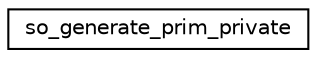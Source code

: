 digraph "Graphical Class Hierarchy"
{
 // LATEX_PDF_SIZE
  edge [fontname="Helvetica",fontsize="10",labelfontname="Helvetica",labelfontsize="10"];
  node [fontname="Helvetica",fontsize="10",shape=record];
  rankdir="LR";
  Node0 [label="so_generate_prim_private",height=0.2,width=0.4,color="black", fillcolor="white", style="filled",URL="$classso__generate__prim__private.html",tooltip=" "];
}
